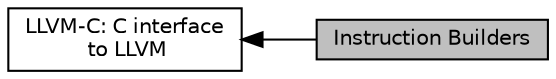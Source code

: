 digraph "Instruction Builders"
{
 // LATEX_PDF_SIZE
  bgcolor="transparent";
  edge [fontname="Helvetica",fontsize="10",labelfontname="Helvetica",labelfontsize="10"];
  node [fontname="Helvetica",fontsize="10",shape="box"];
  rankdir=LR;
  Node2 [label="LLVM-C: C interface\l to LLVM",height=0.2,width=0.4,color="black",URL="$group__LLVMC.html",tooltip="This module exposes parts of the LLVM library as a C API."];
  Node1 [label="Instruction Builders",height=0.2,width=0.4,color="black", fillcolor="grey75", style="filled", fontcolor="black",tooltip="An instruction builder represents a point within a basic block and is the exclusive means of building..."];
  Node2->Node1 [shape=plaintext, dir="back", style="solid"];
}
